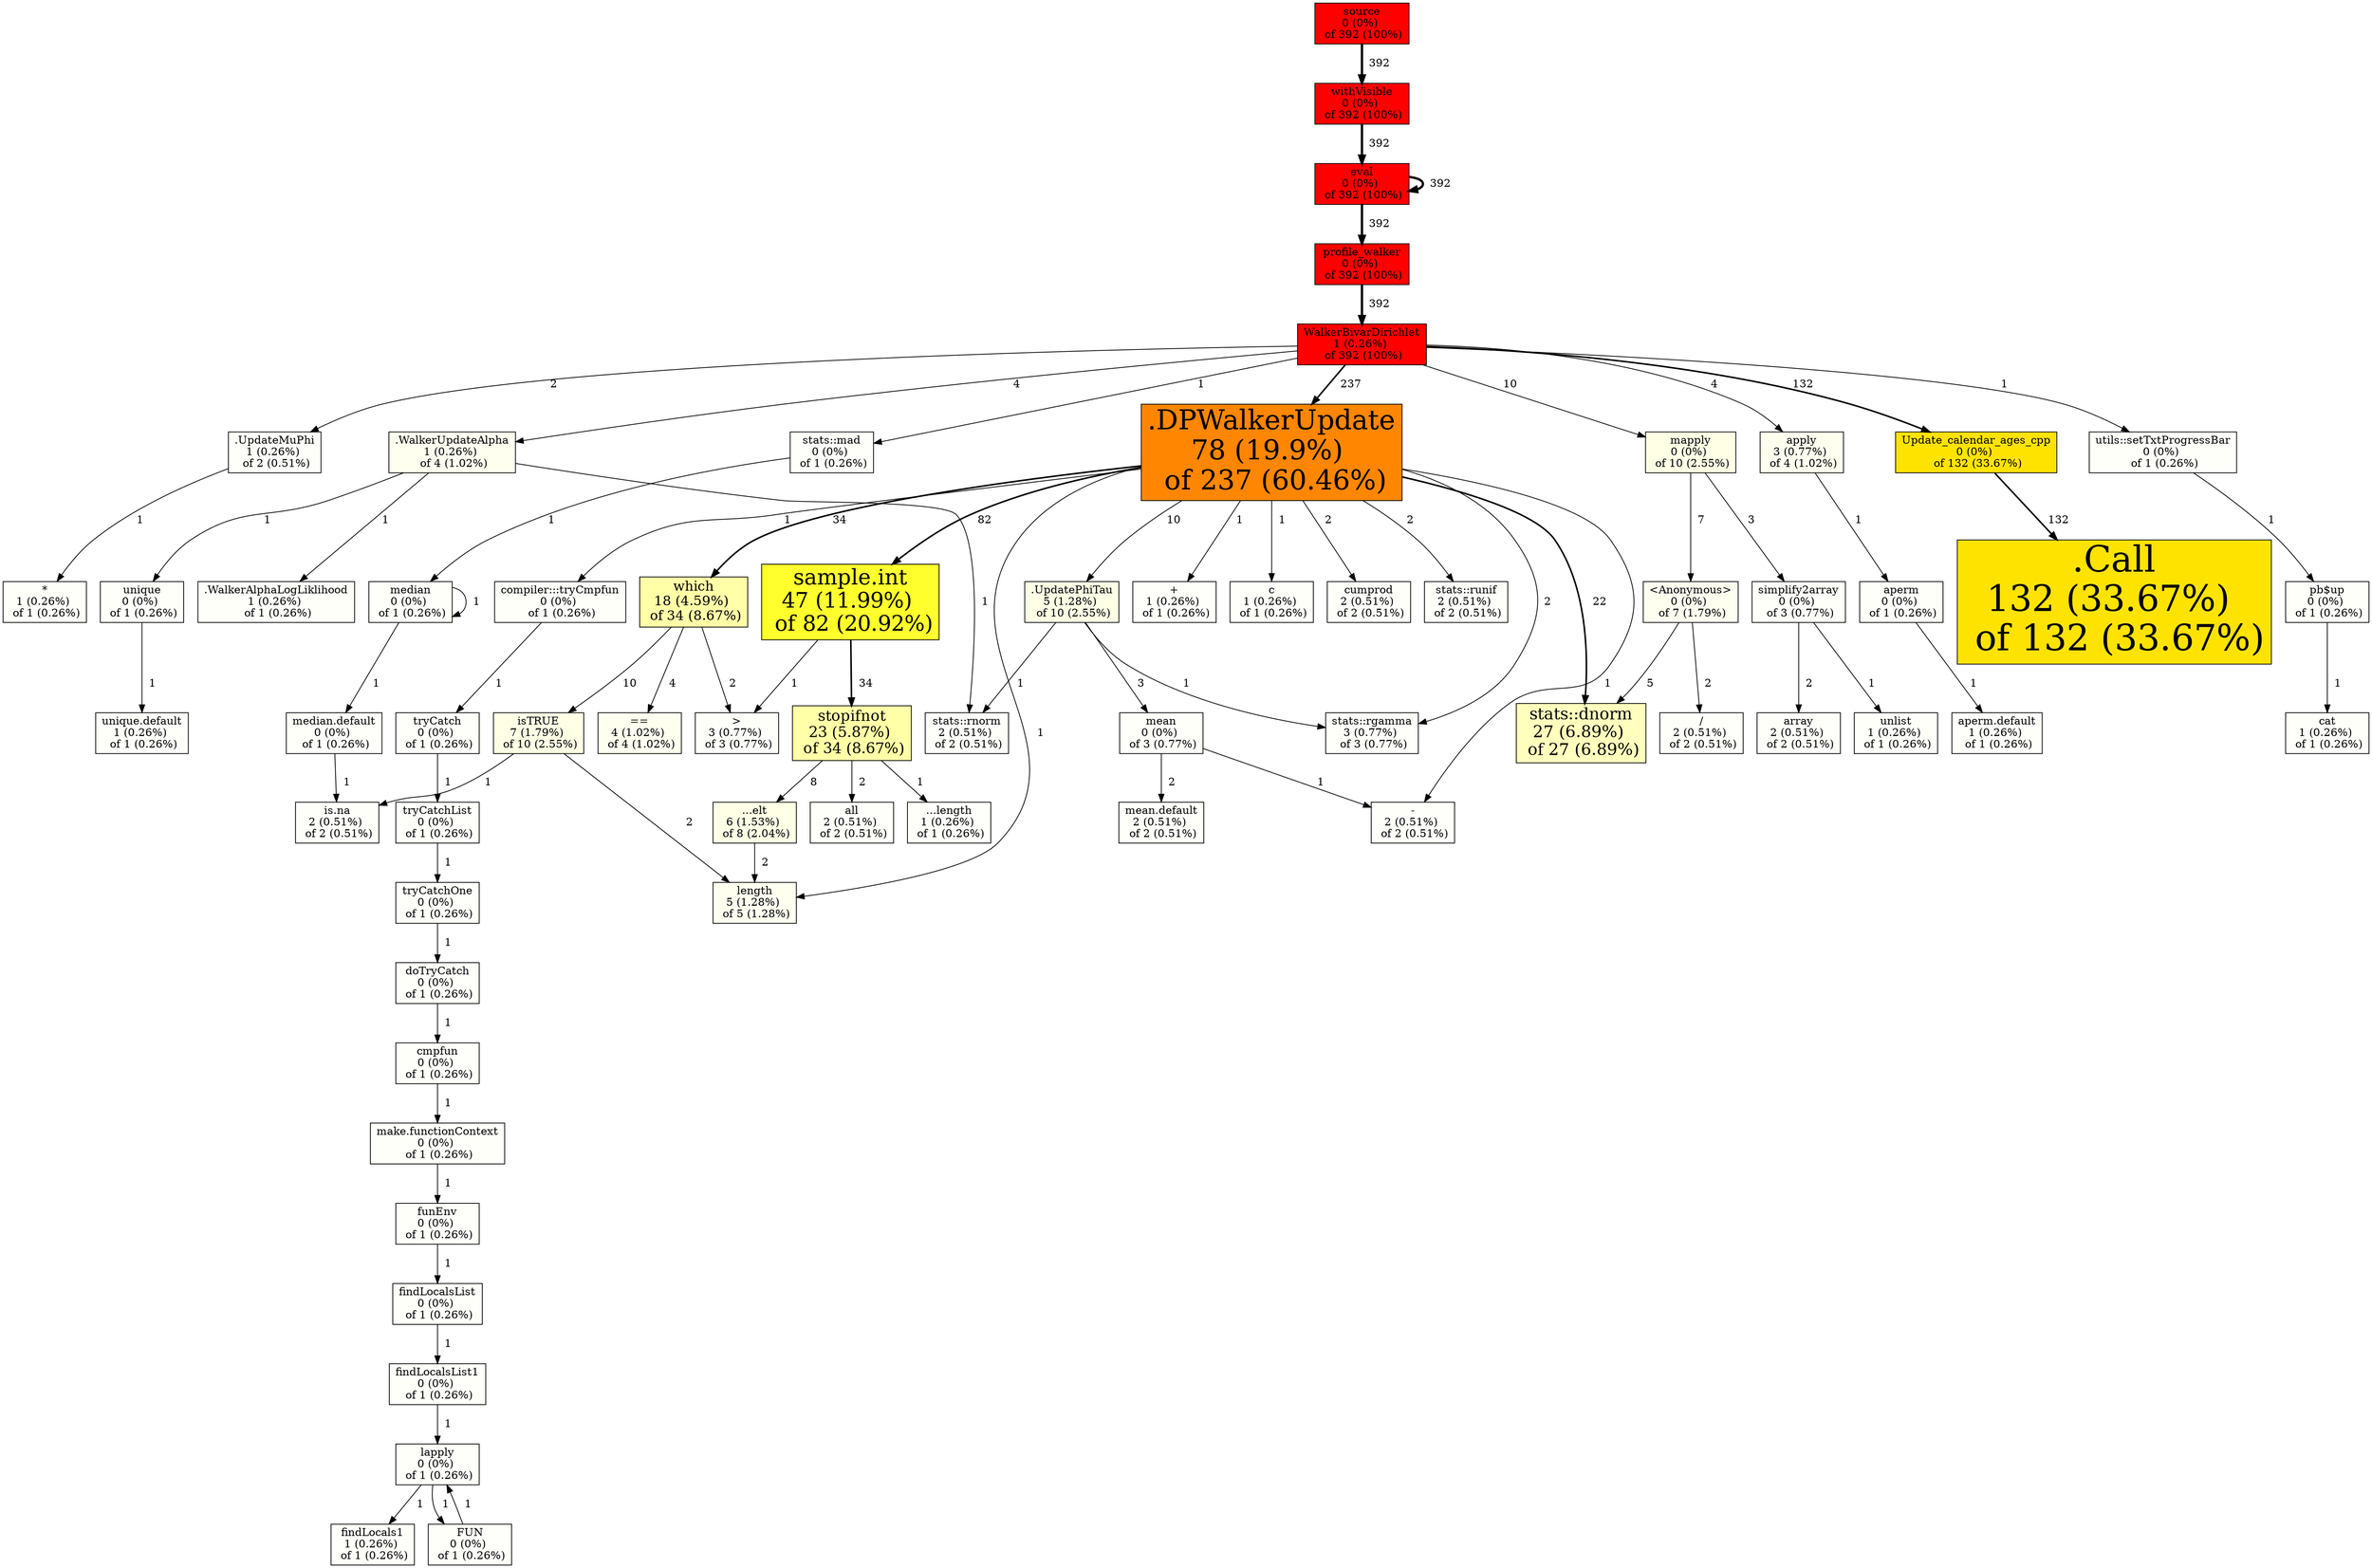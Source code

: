 digraph xyz {
rankdir=TB;
"-\n2 (0.51%) \n of 2 (0.51%)"[shape=box,style=filled,color=black,fillcolor="#FFFFFA"fontsize=14];
"...elt\n6 (1.53%) \n of 8 (2.04%)"[shape=box,style=filled,color=black,fillcolor="#FFFFE6"fontsize=14];
"...elt\n6 (1.53%) \n of 8 (2.04%)" -> "length\n5 (1.28%) \n of 5 (1.28%)"[label="  2", penwidth=1];
"...length\n1 (0.26%) \n of 1 (0.26%)"[shape=box,style=filled,color=black,fillcolor="#FFFFFA"fontsize=14];
".Call\n132 (33.67%) \n of 132 (33.67%)"[shape=box,style=filled,color=black,fillcolor="#FFE300"fontsize=46.4206850444928];
".DPWalkerUpdate\n78 (19.9%) \n of 237 (60.46%)"[shape=box,style=filled,color=black,fillcolor="#FF8600"fontsize=35.6875328371127];
".DPWalkerUpdate\n78 (19.9%) \n of 237 (60.46%)" -> "-\n2 (0.51%) \n of 2 (0.51%)"[label="  1", penwidth=1];
".DPWalkerUpdate\n78 (19.9%) \n of 237 (60.46%)" -> ".UpdatePhiTau\n5 (1.28%) \n of 10 (2.55%)"[label="  10", penwidth=1];
".DPWalkerUpdate\n78 (19.9%) \n of 237 (60.46%)" -> "+\n1 (0.26%) \n of 1 (0.26%)"[label="  1", penwidth=1];
".DPWalkerUpdate\n78 (19.9%) \n of 237 (60.46%)" -> "c\n1 (0.26%) \n of 1 (0.26%)"[label="  1", penwidth=1];
".DPWalkerUpdate\n78 (19.9%) \n of 237 (60.46%)" -> "compiler:::tryCmpfun\n0 (0%) \n of 1 (0.26%)"[label="  1", penwidth=1];
".DPWalkerUpdate\n78 (19.9%) \n of 237 (60.46%)" -> "cumprod\n2 (0.51%) \n of 2 (0.51%)"[label="  2", penwidth=1];
".DPWalkerUpdate\n78 (19.9%) \n of 237 (60.46%)" -> "length\n5 (1.28%) \n of 5 (1.28%)"[label="  1", penwidth=1];
".DPWalkerUpdate\n78 (19.9%) \n of 237 (60.46%)" -> "sample.int\n47 (11.99%) \n of 82 (20.92%)"[label="  82", penwidth=2];
".DPWalkerUpdate\n78 (19.9%) \n of 237 (60.46%)" -> "stats::dnorm\n27 (6.89%) \n of 27 (6.89%)"[label="  22", penwidth=2];
".DPWalkerUpdate\n78 (19.9%) \n of 237 (60.46%)" -> "stats::rgamma\n3 (0.77%) \n of 3 (0.77%)"[label="  2", penwidth=1];
".DPWalkerUpdate\n78 (19.9%) \n of 237 (60.46%)" -> "stats::runif\n2 (0.51%) \n of 2 (0.51%)"[label="  2", penwidth=1];
".DPWalkerUpdate\n78 (19.9%) \n of 237 (60.46%)" -> "which\n18 (4.59%) \n of 34 (8.67%)"[label="  34", penwidth=2];
".UpdateMuPhi\n1 (0.26%) \n of 2 (0.51%)"[shape=box,style=filled,color=black,fillcolor="#FFFFFA"fontsize=14];
".UpdateMuPhi\n1 (0.26%) \n of 2 (0.51%)" -> "*\n1 (0.26%) \n of 1 (0.26%)"[label="  1", penwidth=1];
".UpdatePhiTau\n5 (1.28%) \n of 10 (2.55%)"[shape=box,style=filled,color=black,fillcolor="#FFFFE6"fontsize=14];
".UpdatePhiTau\n5 (1.28%) \n of 10 (2.55%)" -> "mean\n0 (0%) \n of 3 (0.77%)"[label="  3", penwidth=1];
".UpdatePhiTau\n5 (1.28%) \n of 10 (2.55%)" -> "stats::rgamma\n3 (0.77%) \n of 3 (0.77%)"[label="  1", penwidth=1];
".UpdatePhiTau\n5 (1.28%) \n of 10 (2.55%)" -> "stats::rnorm\n2 (0.51%) \n of 2 (0.51%)"[label="  1", penwidth=1];
".WalkerAlphaLogLiklihood\n1 (0.26%) \n of 1 (0.26%)"[shape=box,style=filled,color=black,fillcolor="#FFFFFA"fontsize=14];
".WalkerUpdateAlpha\n1 (0.26%) \n of 4 (1.02%)"[shape=box,style=filled,color=black,fillcolor="#FFFFF0"fontsize=14];
".WalkerUpdateAlpha\n1 (0.26%) \n of 4 (1.02%)" -> ".WalkerAlphaLogLiklihood\n1 (0.26%) \n of 1 (0.26%)"[label="  1", penwidth=1];
".WalkerUpdateAlpha\n1 (0.26%) \n of 4 (1.02%)" -> "stats::rnorm\n2 (0.51%) \n of 2 (0.51%)"[label="  1", penwidth=1];
".WalkerUpdateAlpha\n1 (0.26%) \n of 4 (1.02%)" -> "unique\n0 (0%) \n of 1 (0.26%)"[label="  1", penwidth=1];
"*\n1 (0.26%) \n of 1 (0.26%)"[shape=box,style=filled,color=black,fillcolor="#FFFFFA"fontsize=14];
"/\n2 (0.51%) \n of 2 (0.51%)"[shape=box,style=filled,color=black,fillcolor="#FFFFFA"fontsize=14];
"+\n1 (0.26%) \n of 1 (0.26%)"[shape=box,style=filled,color=black,fillcolor="#FFFFFA"fontsize=14];
"<Anonymous>\n0 (0%) \n of 7 (1.79%)"[shape=box,style=filled,color=black,fillcolor="#FFFFF0"fontsize=14];
"<Anonymous>\n0 (0%) \n of 7 (1.79%)" -> "/\n2 (0.51%) \n of 2 (0.51%)"[label="  2", penwidth=1];
"<Anonymous>\n0 (0%) \n of 7 (1.79%)" -> "stats::dnorm\n27 (6.89%) \n of 27 (6.89%)"[label="  5", penwidth=1];
"==\n4 (1.02%) \n of 4 (1.02%)"[shape=box,style=filled,color=black,fillcolor="#FFFFF0"fontsize=14];
">\n3 (0.77%) \n of 3 (0.77%)"[shape=box,style=filled,color=black,fillcolor="#FFFFFA"fontsize=14];
"all\n2 (0.51%) \n of 2 (0.51%)"[shape=box,style=filled,color=black,fillcolor="#FFFFFA"fontsize=14];
"aperm\n0 (0%) \n of 1 (0.26%)"[shape=box,style=filled,color=black,fillcolor="#FFFFFA"fontsize=14];
"aperm\n0 (0%) \n of 1 (0.26%)" -> "aperm.default\n1 (0.26%) \n of 1 (0.26%)"[label="  1", penwidth=1];
"aperm.default\n1 (0.26%) \n of 1 (0.26%)"[shape=box,style=filled,color=black,fillcolor="#FFFFFA"fontsize=14];
"apply\n3 (0.77%) \n of 4 (1.02%)"[shape=box,style=filled,color=black,fillcolor="#FFFFF0"fontsize=14];
"apply\n3 (0.77%) \n of 4 (1.02%)" -> "aperm\n0 (0%) \n of 1 (0.26%)"[label="  1", penwidth=1];
"array\n2 (0.51%) \n of 2 (0.51%)"[shape=box,style=filled,color=black,fillcolor="#FFFFFA"fontsize=14];
"c\n1 (0.26%) \n of 1 (0.26%)"[shape=box,style=filled,color=black,fillcolor="#FFFFFA"fontsize=14];
"cat\n1 (0.26%) \n of 1 (0.26%)"[shape=box,style=filled,color=black,fillcolor="#FFFFFA"fontsize=14];
"cmpfun\n0 (0%) \n of 1 (0.26%)"[shape=box,style=filled,color=black,fillcolor="#FFFFFA"fontsize=14];
"cmpfun\n0 (0%) \n of 1 (0.26%)" -> "make.functionContext\n0 (0%) \n of 1 (0.26%)"[label="  1", penwidth=1];
"compiler:::tryCmpfun\n0 (0%) \n of 1 (0.26%)"[shape=box,style=filled,color=black,fillcolor="#FFFFFA"fontsize=14];
"compiler:::tryCmpfun\n0 (0%) \n of 1 (0.26%)" -> "tryCatch\n0 (0%) \n of 1 (0.26%)"[label="  1", penwidth=1];
"cumprod\n2 (0.51%) \n of 2 (0.51%)"[shape=box,style=filled,color=black,fillcolor="#FFFFFA"fontsize=14];
"doTryCatch\n0 (0%) \n of 1 (0.26%)"[shape=box,style=filled,color=black,fillcolor="#FFFFFA"fontsize=14];
"doTryCatch\n0 (0%) \n of 1 (0.26%)" -> "cmpfun\n0 (0%) \n of 1 (0.26%)"[label="  1", penwidth=1];
"eval\n0 (0%) \n of 392 (100%)"[shape=box,style=filled,color=black,fillcolor="#FF0000"fontsize=14];
"eval\n0 (0%) \n of 392 (100%)" -> "eval\n0 (0%) \n of 392 (100%)"[label="  392", penwidth=3];
"eval\n0 (0%) \n of 392 (100%)" -> "profile_walker\n0 (0%) \n of 392 (100%)"[label="  392", penwidth=3];
"findLocals1\n1 (0.26%) \n of 1 (0.26%)"[shape=box,style=filled,color=black,fillcolor="#FFFFFA"fontsize=14];
"findLocalsList\n0 (0%) \n of 1 (0.26%)"[shape=box,style=filled,color=black,fillcolor="#FFFFFA"fontsize=14];
"findLocalsList\n0 (0%) \n of 1 (0.26%)" -> "findLocalsList1\n0 (0%) \n of 1 (0.26%)"[label="  1", penwidth=1];
"findLocalsList1\n0 (0%) \n of 1 (0.26%)"[shape=box,style=filled,color=black,fillcolor="#FFFFFA"fontsize=14];
"findLocalsList1\n0 (0%) \n of 1 (0.26%)" -> "lapply\n0 (0%) \n of 1 (0.26%)"[label="  1", penwidth=1];
"FUN\n0 (0%) \n of 1 (0.26%)"[shape=box,style=filled,color=black,fillcolor="#FFFFFA"fontsize=14];
"FUN\n0 (0%) \n of 1 (0.26%)" -> "lapply\n0 (0%) \n of 1 (0.26%)"[label="  1", penwidth=1];
"funEnv\n0 (0%) \n of 1 (0.26%)"[shape=box,style=filled,color=black,fillcolor="#FFFFFA"fontsize=14];
"funEnv\n0 (0%) \n of 1 (0.26%)" -> "findLocalsList\n0 (0%) \n of 1 (0.26%)"[label="  1", penwidth=1];
"is.na\n2 (0.51%) \n of 2 (0.51%)"[shape=box,style=filled,color=black,fillcolor="#FFFFFA"fontsize=14];
"isTRUE\n7 (1.79%) \n of 10 (2.55%)"[shape=box,style=filled,color=black,fillcolor="#FFFFE6"fontsize=14];
"isTRUE\n7 (1.79%) \n of 10 (2.55%)" -> "is.na\n2 (0.51%) \n of 2 (0.51%)"[label="  1", penwidth=1];
"isTRUE\n7 (1.79%) \n of 10 (2.55%)" -> "length\n5 (1.28%) \n of 5 (1.28%)"[label="  2", penwidth=1];
"lapply\n0 (0%) \n of 1 (0.26%)"[shape=box,style=filled,color=black,fillcolor="#FFFFFA"fontsize=14];
"lapply\n0 (0%) \n of 1 (0.26%)" -> "findLocals1\n1 (0.26%) \n of 1 (0.26%)"[label="  1", penwidth=1];
"lapply\n0 (0%) \n of 1 (0.26%)" -> "FUN\n0 (0%) \n of 1 (0.26%)"[label="  1", penwidth=1];
"length\n5 (1.28%) \n of 5 (1.28%)"[shape=box,style=filled,color=black,fillcolor="#FFFFF0"fontsize=14];
"make.functionContext\n0 (0%) \n of 1 (0.26%)"[shape=box,style=filled,color=black,fillcolor="#FFFFFA"fontsize=14];
"make.functionContext\n0 (0%) \n of 1 (0.26%)" -> "funEnv\n0 (0%) \n of 1 (0.26%)"[label="  1", penwidth=1];
"mapply\n0 (0%) \n of 10 (2.55%)"[shape=box,style=filled,color=black,fillcolor="#FFFFE6"fontsize=14];
"mapply\n0 (0%) \n of 10 (2.55%)" -> "<Anonymous>\n0 (0%) \n of 7 (1.79%)"[label="  7", penwidth=1];
"mapply\n0 (0%) \n of 10 (2.55%)" -> "simplify2array\n0 (0%) \n of 3 (0.77%)"[label="  3", penwidth=1];
"mean\n0 (0%) \n of 3 (0.77%)"[shape=box,style=filled,color=black,fillcolor="#FFFFFA"fontsize=14];
"mean\n0 (0%) \n of 3 (0.77%)" -> "-\n2 (0.51%) \n of 2 (0.51%)"[label="  1", penwidth=1];
"mean\n0 (0%) \n of 3 (0.77%)" -> "mean.default\n2 (0.51%) \n of 2 (0.51%)"[label="  2", penwidth=1];
"mean.default\n2 (0.51%) \n of 2 (0.51%)"[shape=box,style=filled,color=black,fillcolor="#FFFFFA"fontsize=14];
"median\n0 (0%) \n of 1 (0.26%)"[shape=box,style=filled,color=black,fillcolor="#FFFFFA"fontsize=14];
"median\n0 (0%) \n of 1 (0.26%)" -> "median\n0 (0%) \n of 1 (0.26%)"[label="  1", penwidth=1];
"median\n0 (0%) \n of 1 (0.26%)" -> "median.default\n0 (0%) \n of 1 (0.26%)"[label="  1", penwidth=1];
"median.default\n0 (0%) \n of 1 (0.26%)"[shape=box,style=filled,color=black,fillcolor="#FFFFFA"fontsize=14];
"median.default\n0 (0%) \n of 1 (0.26%)" -> "is.na\n2 (0.51%) \n of 2 (0.51%)"[label="  1", penwidth=1];
"pb$up\n0 (0%) \n of 1 (0.26%)"[shape=box,style=filled,color=black,fillcolor="#FFFFFA"fontsize=14];
"pb$up\n0 (0%) \n of 1 (0.26%)" -> "cat\n1 (0.26%) \n of 1 (0.26%)"[label="  1", penwidth=1];
"profile_walker\n0 (0%) \n of 392 (100%)"[shape=box,style=filled,color=black,fillcolor="#FF0000"fontsize=14];
"profile_walker\n0 (0%) \n of 392 (100%)" -> "WalkerBivarDirichlet\n1 (0.26%) \n of 392 (100%)"[label="  392", penwidth=3];
"sample.int\n47 (11.99%) \n of 82 (20.92%)"[shape=box,style=filled,color=black,fillcolor="#FFFF2E"fontsize=27.7012635090893];
"sample.int\n47 (11.99%) \n of 82 (20.92%)" -> ">\n3 (0.77%) \n of 3 (0.77%)"[label="  1", penwidth=1];
"sample.int\n47 (11.99%) \n of 82 (20.92%)" -> "stopifnot\n23 (5.87%) \n of 34 (8.67%)"[label="  34", penwidth=2];
"simplify2array\n0 (0%) \n of 3 (0.77%)"[shape=box,style=filled,color=black,fillcolor="#FFFFFA"fontsize=14];
"simplify2array\n0 (0%) \n of 3 (0.77%)" -> "array\n2 (0.51%) \n of 2 (0.51%)"[label="  2", penwidth=1];
"simplify2array\n0 (0%) \n of 3 (0.77%)" -> "unlist\n1 (0.26%) \n of 1 (0.26%)"[label="  1", penwidth=1];
"source\n0 (0%) \n of 392 (100%)"[shape=box,style=filled,color=black,fillcolor="#FF0000"fontsize=14];
"source\n0 (0%) \n of 392 (100%)" -> "withVisible\n0 (0%) \n of 392 (100%)"[label="  392", penwidth=3];
"stats::dnorm\n27 (6.89%) \n of 27 (6.89%)"[shape=box,style=filled,color=black,fillcolor="#FFFFBD"fontsize=20.9990475974507];
"stats::mad\n0 (0%) \n of 1 (0.26%)"[shape=box,style=filled,color=black,fillcolor="#FFFFFA"fontsize=14];
"stats::mad\n0 (0%) \n of 1 (0.26%)" -> "median\n0 (0%) \n of 1 (0.26%)"[label="  1", penwidth=1];
"stats::rgamma\n3 (0.77%) \n of 3 (0.77%)"[shape=box,style=filled,color=black,fillcolor="#FFFFFA"fontsize=14];
"stats::rnorm\n2 (0.51%) \n of 2 (0.51%)"[shape=box,style=filled,color=black,fillcolor="#FFFFFA"fontsize=14];
"stats::runif\n2 (0.51%) \n of 2 (0.51%)"[shape=box,style=filled,color=black,fillcolor="#FFFFFA"fontsize=14];
"stopifnot\n23 (5.87%) \n of 34 (8.67%)"[shape=box,style=filled,color=black,fillcolor="#FFFFA8"fontsize=19.3824663033371];
"stopifnot\n23 (5.87%) \n of 34 (8.67%)" -> "...elt\n6 (1.53%) \n of 8 (2.04%)"[label="  8", penwidth=1];
"stopifnot\n23 (5.87%) \n of 34 (8.67%)" -> "...length\n1 (0.26%) \n of 1 (0.26%)"[label="  1", penwidth=1];
"stopifnot\n23 (5.87%) \n of 34 (8.67%)" -> "all\n2 (0.51%) \n of 2 (0.51%)"[label="  2", penwidth=1];
"tryCatch\n0 (0%) \n of 1 (0.26%)"[shape=box,style=filled,color=black,fillcolor="#FFFFFA"fontsize=14];
"tryCatch\n0 (0%) \n of 1 (0.26%)" -> "tryCatchList\n0 (0%) \n of 1 (0.26%)"[label="  1", penwidth=1];
"tryCatchList\n0 (0%) \n of 1 (0.26%)"[shape=box,style=filled,color=black,fillcolor="#FFFFFA"fontsize=14];
"tryCatchList\n0 (0%) \n of 1 (0.26%)" -> "tryCatchOne\n0 (0%) \n of 1 (0.26%)"[label="  1", penwidth=1];
"tryCatchOne\n0 (0%) \n of 1 (0.26%)"[shape=box,style=filled,color=black,fillcolor="#FFFFFA"fontsize=14];
"tryCatchOne\n0 (0%) \n of 1 (0.26%)" -> "doTryCatch\n0 (0%) \n of 1 (0.26%)"[label="  1", penwidth=1];
"unique\n0 (0%) \n of 1 (0.26%)"[shape=box,style=filled,color=black,fillcolor="#FFFFFA"fontsize=14];
"unique\n0 (0%) \n of 1 (0.26%)" -> "unique.default\n1 (0.26%) \n of 1 (0.26%)"[label="  1", penwidth=1];
"unique.default\n1 (0.26%) \n of 1 (0.26%)"[shape=box,style=filled,color=black,fillcolor="#FFFFFA"fontsize=14];
"unlist\n1 (0.26%) \n of 1 (0.26%)"[shape=box,style=filled,color=black,fillcolor="#FFFFFA"fontsize=14];
"Update_calendar_ages_cpp\n0 (0%) \n of 132 (33.67%)"[shape=box,style=filled,color=black,fillcolor="#FFE300"fontsize=14];
"Update_calendar_ages_cpp\n0 (0%) \n of 132 (33.67%)" -> ".Call\n132 (33.67%) \n of 132 (33.67%)"[label="  132", penwidth=2];
"utils::setTxtProgressBar\n0 (0%) \n of 1 (0.26%)"[shape=box,style=filled,color=black,fillcolor="#FFFFFA"fontsize=14];
"utils::setTxtProgressBar\n0 (0%) \n of 1 (0.26%)" -> "pb$up\n0 (0%) \n of 1 (0.26%)"[label="  1", penwidth=1];
"WalkerBivarDirichlet\n1 (0.26%) \n of 392 (100%)"[shape=box,style=filled,color=black,fillcolor="#FF0000"fontsize=14];
"WalkerBivarDirichlet\n1 (0.26%) \n of 392 (100%)" -> ".DPWalkerUpdate\n78 (19.9%) \n of 237 (60.46%)"[label="  237", penwidth=2];
"WalkerBivarDirichlet\n1 (0.26%) \n of 392 (100%)" -> ".UpdateMuPhi\n1 (0.26%) \n of 2 (0.51%)"[label="  2", penwidth=1];
"WalkerBivarDirichlet\n1 (0.26%) \n of 392 (100%)" -> ".WalkerUpdateAlpha\n1 (0.26%) \n of 4 (1.02%)"[label="  4", penwidth=1];
"WalkerBivarDirichlet\n1 (0.26%) \n of 392 (100%)" -> "apply\n3 (0.77%) \n of 4 (1.02%)"[label="  4", penwidth=1];
"WalkerBivarDirichlet\n1 (0.26%) \n of 392 (100%)" -> "mapply\n0 (0%) \n of 10 (2.55%)"[label="  10", penwidth=1];
"WalkerBivarDirichlet\n1 (0.26%) \n of 392 (100%)" -> "stats::mad\n0 (0%) \n of 1 (0.26%)"[label="  1", penwidth=1];
"WalkerBivarDirichlet\n1 (0.26%) \n of 392 (100%)" -> "Update_calendar_ages_cpp\n0 (0%) \n of 132 (33.67%)"[label="  132", penwidth=2];
"WalkerBivarDirichlet\n1 (0.26%) \n of 392 (100%)" -> "utils::setTxtProgressBar\n0 (0%) \n of 1 (0.26%)"[label="  1", penwidth=1];
"which\n18 (4.59%) \n of 34 (8.67%)"[shape=box,style=filled,color=black,fillcolor="#FFFFA8"fontsize=17.1394282285028];
"which\n18 (4.59%) \n of 34 (8.67%)" -> "==\n4 (1.02%) \n of 4 (1.02%)"[label="  4", penwidth=1];
"which\n18 (4.59%) \n of 34 (8.67%)" -> ">\n3 (0.77%) \n of 3 (0.77%)"[label="  2", penwidth=1];
"which\n18 (4.59%) \n of 34 (8.67%)" -> "isTRUE\n7 (1.79%) \n of 10 (2.55%)"[label="  10", penwidth=1];
"withVisible\n0 (0%) \n of 392 (100%)"[shape=box,style=filled,color=black,fillcolor="#FF0000"fontsize=14];
"withVisible\n0 (0%) \n of 392 (100%)" -> "eval\n0 (0%) \n of 392 (100%)"[label="  392", penwidth=3];
}